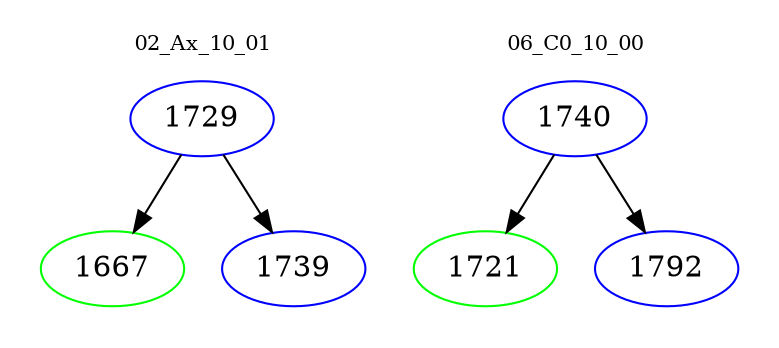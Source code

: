 digraph{
subgraph cluster_0 {
color = white
label = "02_Ax_10_01";
fontsize=10;
T0_1729 [label="1729", color="blue"]
T0_1729 -> T0_1667 [color="black"]
T0_1667 [label="1667", color="green"]
T0_1729 -> T0_1739 [color="black"]
T0_1739 [label="1739", color="blue"]
}
subgraph cluster_1 {
color = white
label = "06_C0_10_00";
fontsize=10;
T1_1740 [label="1740", color="blue"]
T1_1740 -> T1_1721 [color="black"]
T1_1721 [label="1721", color="green"]
T1_1740 -> T1_1792 [color="black"]
T1_1792 [label="1792", color="blue"]
}
}
